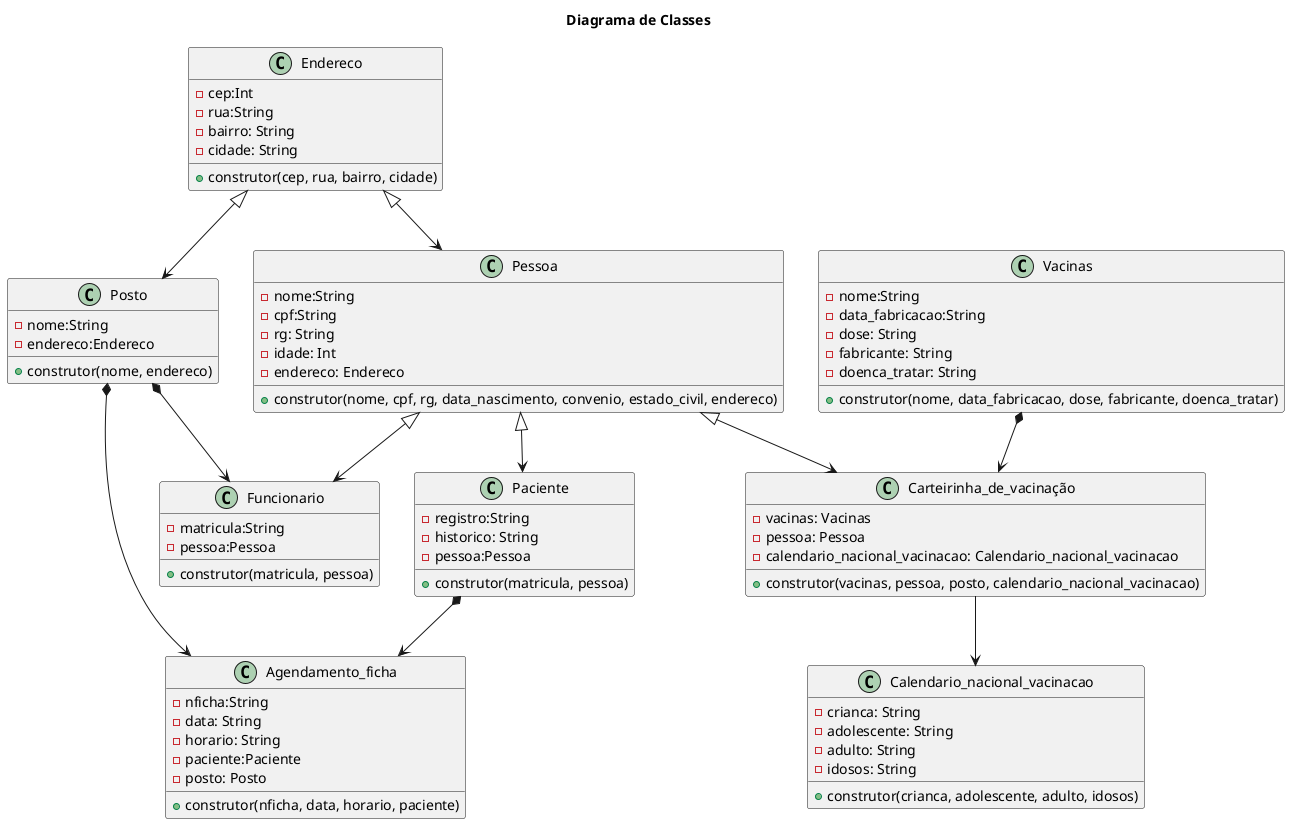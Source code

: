 @startuml herenca composicao

title Diagrama de Classes

class Carteirinha_de_vacinação{
    - vacinas: Vacinas
    - pessoa: Pessoa
    - calendario_nacional_vacinacao: Calendario_nacional_vacinacao
    + construtor(vacinas, pessoa, posto, calendario_nacional_vacinacao)
} 
 

class Posto{
    - nome:String
    - endereco:Endereco
    + construtor(nome, endereco)

}

class Calendario_nacional_vacinacao{
    - crianca: String
    - adolescente: String
    - adulto: String
    - idosos: String
    + construtor(crianca, adolescente, adulto, idosos)
} 



class Endereco{
    - cep:Int
    - rua:String
    - bairro: String
    - cidade: String
    + construtor(cep, rua, bairro, cidade)
}

class Pessoa{
    - nome:String
    - cpf:String
    - rg: String
    - idade: Int
    - endereco: Endereco
    + construtor(nome, cpf, rg, data_nascimento, convenio, estado_civil, endereco)
}
class Vacinas{
    - nome:String
    - data_fabricacao:String
    - dose: String
    - fabricante: String
    - doenca_tratar: String
    + construtor(nome, data_fabricacao, dose, fabricante, doenca_tratar)
}

class Funcionario{
    - matricula:String
    - pessoa:Pessoa
    + construtor(matricula, pessoa)

}

class Paciente{
    - registro:String
    - historico: String
    - pessoa:Pessoa
    + construtor(matricula, pessoa)
    }

class Agendamento_ficha{
    - nficha:String
    - data: String
    - horario: String
    - paciente:Paciente
    - posto: Posto
    + construtor(nficha, data, horario, paciente)
    }

Pessoa <|--> Paciente
Pessoa <|--> Funcionario
Endereco <|--> Pessoa
Endereco <|--> Posto
Carteirinha_de_vacinação --> Calendario_nacional_vacinacao
Pessoa <|--> Carteirinha_de_vacinação 

Posto *--> Funcionario
Posto *--> Agendamento_ficha
Vacinas *--> Carteirinha_de_vacinação
Paciente *--> Agendamento_ficha


@enduml 